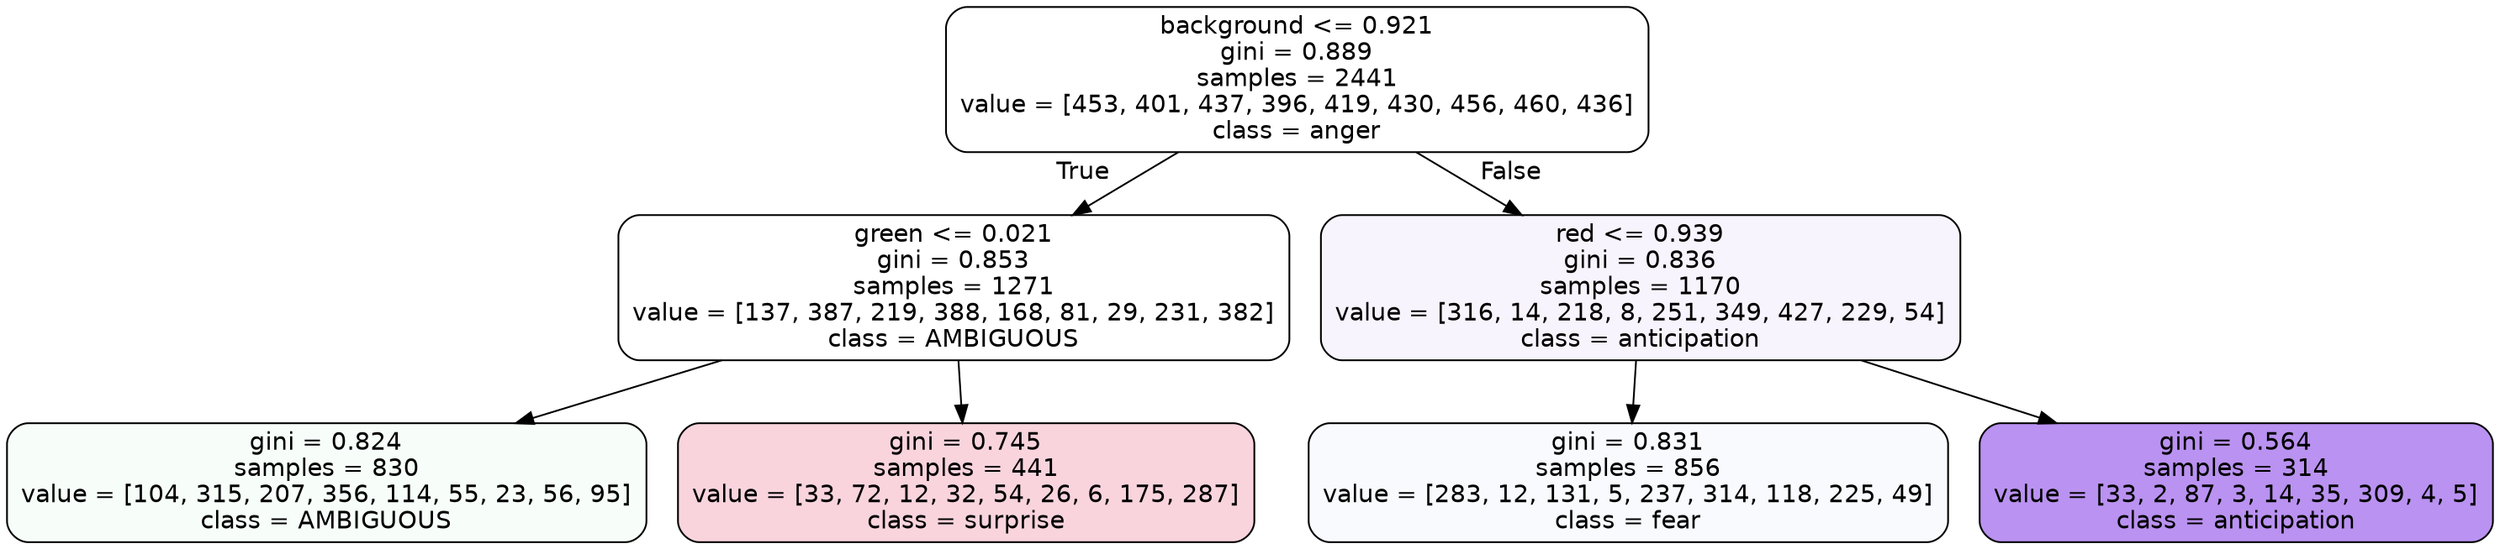 digraph Tree {
node [shape=box, style="filled, rounded", color="black", fontname=helvetica] ;
edge [fontname=helvetica] ;
0 [label="background <= 0.921\ngini = 0.889\nsamples = 2441\nvalue = [453, 401, 437, 396, 419, 430, 456, 460, 436]\nclass = anger", fillcolor="#e539d700"] ;
1 [label="green <= 0.021\ngini = 0.853\nsamples = 1271\nvalue = [137, 387, 219, 388, 168, 81, 29, 231, 382]\nclass = AMBIGUOUS", fillcolor="#39e58100"] ;
0 -> 1 [labeldistance=2.5, labelangle=45, headlabel="True"] ;
2 [label="gini = 0.824\nsamples = 830\nvalue = [104, 315, 207, 356, 114, 55, 23, 56, 95]\nclass = AMBIGUOUS", fillcolor="#39e5810a"] ;
1 -> 2 ;
3 [label="gini = 0.745\nsamples = 441\nvalue = [33, 72, 12, 32, 54, 26, 6, 175, 287]\nclass = surprise", fillcolor="#e5396437"] ;
1 -> 3 ;
4 [label="red <= 0.939\ngini = 0.836\nsamples = 1170\nvalue = [316, 14, 218, 8, 251, 349, 427, 229, 54]\nclass = anticipation", fillcolor="#8139e50d"] ;
0 -> 4 [labeldistance=2.5, labelangle=-45, headlabel="False"] ;
5 [label="gini = 0.831\nsamples = 856\nvalue = [283, 12, 131, 5, 237, 314, 118, 225, 49]\nclass = fear", fillcolor="#3964e507"] ;
4 -> 5 ;
6 [label="gini = 0.564\nsamples = 314\nvalue = [33, 2, 87, 3, 14, 35, 309, 4, 5]\nclass = anticipation", fillcolor="#8139e58c"] ;
4 -> 6 ;
}